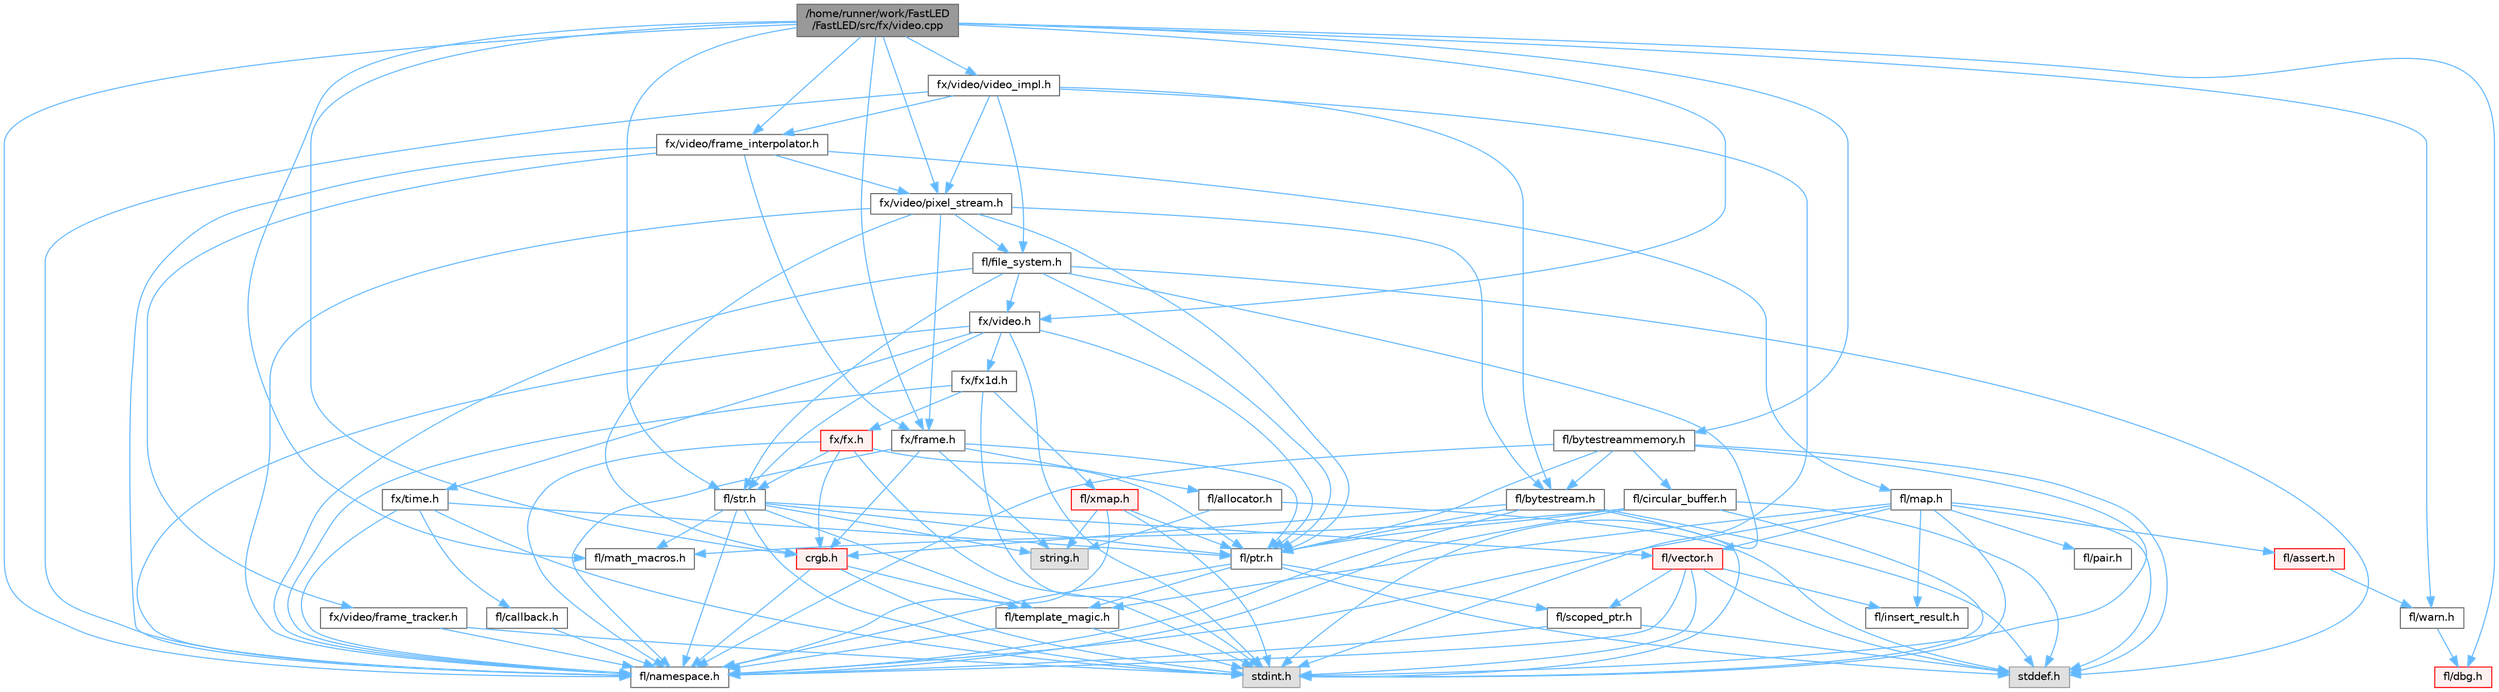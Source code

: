 digraph "/home/runner/work/FastLED/FastLED/src/fx/video.cpp"
{
 // LATEX_PDF_SIZE
  bgcolor="transparent";
  edge [fontname=Helvetica,fontsize=10,labelfontname=Helvetica,labelfontsize=10];
  node [fontname=Helvetica,fontsize=10,shape=box,height=0.2,width=0.4];
  Node1 [id="Node000001",label="/home/runner/work/FastLED\l/FastLED/src/fx/video.cpp",height=0.2,width=0.4,color="gray40", fillcolor="grey60", style="filled", fontcolor="black",tooltip=" "];
  Node1 -> Node2 [id="edge1_Node000001_Node000002",color="steelblue1",style="solid",tooltip=" "];
  Node2 [id="Node000002",label="fx/video.h",height=0.2,width=0.4,color="grey40", fillcolor="white", style="filled",URL="$dd/d78/video_8h.html",tooltip=" "];
  Node2 -> Node3 [id="edge2_Node000002_Node000003",color="steelblue1",style="solid",tooltip=" "];
  Node3 [id="Node000003",label="stdint.h",height=0.2,width=0.4,color="grey60", fillcolor="#E0E0E0", style="filled",tooltip=" "];
  Node2 -> Node4 [id="edge3_Node000002_Node000004",color="steelblue1",style="solid",tooltip=" "];
  Node4 [id="Node000004",label="fl/namespace.h",height=0.2,width=0.4,color="grey40", fillcolor="white", style="filled",URL="$df/d2a/namespace_8h.html",tooltip="Implements the FastLED namespace macros."];
  Node2 -> Node5 [id="edge4_Node000002_Node000005",color="steelblue1",style="solid",tooltip=" "];
  Node5 [id="Node000005",label="fl/ptr.h",height=0.2,width=0.4,color="grey40", fillcolor="white", style="filled",URL="$d7/df1/fl_2ptr_8h.html",tooltip=" "];
  Node5 -> Node6 [id="edge5_Node000005_Node000006",color="steelblue1",style="solid",tooltip=" "];
  Node6 [id="Node000006",label="stddef.h",height=0.2,width=0.4,color="grey60", fillcolor="#E0E0E0", style="filled",tooltip=" "];
  Node5 -> Node4 [id="edge6_Node000005_Node000004",color="steelblue1",style="solid",tooltip=" "];
  Node5 -> Node7 [id="edge7_Node000005_Node000007",color="steelblue1",style="solid",tooltip=" "];
  Node7 [id="Node000007",label="fl/scoped_ptr.h",height=0.2,width=0.4,color="grey40", fillcolor="white", style="filled",URL="$df/d28/fl_2scoped__ptr_8h.html",tooltip=" "];
  Node7 -> Node6 [id="edge8_Node000007_Node000006",color="steelblue1",style="solid",tooltip=" "];
  Node7 -> Node4 [id="edge9_Node000007_Node000004",color="steelblue1",style="solid",tooltip=" "];
  Node5 -> Node8 [id="edge10_Node000005_Node000008",color="steelblue1",style="solid",tooltip=" "];
  Node8 [id="Node000008",label="fl/template_magic.h",height=0.2,width=0.4,color="grey40", fillcolor="white", style="filled",URL="$d8/d0c/template__magic_8h.html",tooltip=" "];
  Node8 -> Node3 [id="edge11_Node000008_Node000003",color="steelblue1",style="solid",tooltip=" "];
  Node8 -> Node4 [id="edge12_Node000008_Node000004",color="steelblue1",style="solid",tooltip=" "];
  Node2 -> Node9 [id="edge13_Node000002_Node000009",color="steelblue1",style="solid",tooltip=" "];
  Node9 [id="Node000009",label="fx/fx1d.h",height=0.2,width=0.4,color="grey40", fillcolor="white", style="filled",URL="$da/d81/fx1d_8h.html",tooltip=" "];
  Node9 -> Node3 [id="edge14_Node000009_Node000003",color="steelblue1",style="solid",tooltip=" "];
  Node9 -> Node4 [id="edge15_Node000009_Node000004",color="steelblue1",style="solid",tooltip=" "];
  Node9 -> Node10 [id="edge16_Node000009_Node000010",color="steelblue1",style="solid",tooltip=" "];
  Node10 [id="Node000010",label="fl/xmap.h",height=0.2,width=0.4,color="red", fillcolor="#FFF0F0", style="filled",URL="$d5/d22/fl_2xmap_8h.html",tooltip=" "];
  Node10 -> Node3 [id="edge17_Node000010_Node000003",color="steelblue1",style="solid",tooltip=" "];
  Node10 -> Node11 [id="edge18_Node000010_Node000011",color="steelblue1",style="solid",tooltip=" "];
  Node11 [id="Node000011",label="string.h",height=0.2,width=0.4,color="grey60", fillcolor="#E0E0E0", style="filled",tooltip=" "];
  Node10 -> Node5 [id="edge19_Node000010_Node000005",color="steelblue1",style="solid",tooltip=" "];
  Node10 -> Node4 [id="edge20_Node000010_Node000004",color="steelblue1",style="solid",tooltip=" "];
  Node9 -> Node15 [id="edge21_Node000009_Node000015",color="steelblue1",style="solid",tooltip=" "];
  Node15 [id="Node000015",label="fx/fx.h",height=0.2,width=0.4,color="red", fillcolor="#FFF0F0", style="filled",URL="$d2/d0c/fx_8h.html",tooltip=" "];
  Node15 -> Node3 [id="edge22_Node000015_Node000003",color="steelblue1",style="solid",tooltip=" "];
  Node15 -> Node16 [id="edge23_Node000015_Node000016",color="steelblue1",style="solid",tooltip=" "];
  Node16 [id="Node000016",label="crgb.h",height=0.2,width=0.4,color="red", fillcolor="#FFF0F0", style="filled",URL="$db/dd1/crgb_8h.html",tooltip="Defines the red, green, and blue (RGB) pixel struct."];
  Node16 -> Node3 [id="edge24_Node000016_Node000003",color="steelblue1",style="solid",tooltip=" "];
  Node16 -> Node4 [id="edge25_Node000016_Node000004",color="steelblue1",style="solid",tooltip=" "];
  Node16 -> Node8 [id="edge26_Node000016_Node000008",color="steelblue1",style="solid",tooltip=" "];
  Node15 -> Node4 [id="edge27_Node000015_Node000004",color="steelblue1",style="solid",tooltip=" "];
  Node15 -> Node5 [id="edge28_Node000015_Node000005",color="steelblue1",style="solid",tooltip=" "];
  Node15 -> Node22 [id="edge29_Node000015_Node000022",color="steelblue1",style="solid",tooltip=" "];
  Node22 [id="Node000022",label="fl/str.h",height=0.2,width=0.4,color="grey40", fillcolor="white", style="filled",URL="$dc/d0e/fl_2str_8h.html",tooltip=" "];
  Node22 -> Node11 [id="edge30_Node000022_Node000011",color="steelblue1",style="solid",tooltip=" "];
  Node22 -> Node3 [id="edge31_Node000022_Node000003",color="steelblue1",style="solid",tooltip=" "];
  Node22 -> Node5 [id="edge32_Node000022_Node000005",color="steelblue1",style="solid",tooltip=" "];
  Node22 -> Node8 [id="edge33_Node000022_Node000008",color="steelblue1",style="solid",tooltip=" "];
  Node22 -> Node23 [id="edge34_Node000022_Node000023",color="steelblue1",style="solid",tooltip=" "];
  Node23 [id="Node000023",label="fl/vector.h",height=0.2,width=0.4,color="red", fillcolor="#FFF0F0", style="filled",URL="$d6/d68/vector_8h.html",tooltip=" "];
  Node23 -> Node3 [id="edge35_Node000023_Node000003",color="steelblue1",style="solid",tooltip=" "];
  Node23 -> Node6 [id="edge36_Node000023_Node000006",color="steelblue1",style="solid",tooltip=" "];
  Node23 -> Node4 [id="edge37_Node000023_Node000004",color="steelblue1",style="solid",tooltip=" "];
  Node23 -> Node7 [id="edge38_Node000023_Node000007",color="steelblue1",style="solid",tooltip=" "];
  Node23 -> Node25 [id="edge39_Node000023_Node000025",color="steelblue1",style="solid",tooltip=" "];
  Node25 [id="Node000025",label="fl/insert_result.h",height=0.2,width=0.4,color="grey40", fillcolor="white", style="filled",URL="$d1/d22/insert__result_8h.html",tooltip=" "];
  Node22 -> Node4 [id="edge40_Node000022_Node000004",color="steelblue1",style="solid",tooltip=" "];
  Node22 -> Node26 [id="edge41_Node000022_Node000026",color="steelblue1",style="solid",tooltip=" "];
  Node26 [id="Node000026",label="fl/math_macros.h",height=0.2,width=0.4,color="grey40", fillcolor="white", style="filled",URL="$d0/d19/fl_2math__macros_8h.html",tooltip=" "];
  Node2 -> Node28 [id="edge42_Node000002_Node000028",color="steelblue1",style="solid",tooltip=" "];
  Node28 [id="Node000028",label="fx/time.h",height=0.2,width=0.4,color="grey40", fillcolor="white", style="filled",URL="$de/df7/time_8h.html",tooltip=" "];
  Node28 -> Node3 [id="edge43_Node000028_Node000003",color="steelblue1",style="solid",tooltip=" "];
  Node28 -> Node5 [id="edge44_Node000028_Node000005",color="steelblue1",style="solid",tooltip=" "];
  Node28 -> Node29 [id="edge45_Node000028_Node000029",color="steelblue1",style="solid",tooltip=" "];
  Node29 [id="Node000029",label="fl/callback.h",height=0.2,width=0.4,color="grey40", fillcolor="white", style="filled",URL="$da/d05/callback_8h.html",tooltip=" "];
  Node29 -> Node4 [id="edge46_Node000029_Node000004",color="steelblue1",style="solid",tooltip=" "];
  Node28 -> Node4 [id="edge47_Node000028_Node000004",color="steelblue1",style="solid",tooltip=" "];
  Node2 -> Node22 [id="edge48_Node000002_Node000022",color="steelblue1",style="solid",tooltip=" "];
  Node1 -> Node16 [id="edge49_Node000001_Node000016",color="steelblue1",style="solid",tooltip=" "];
  Node1 -> Node30 [id="edge50_Node000001_Node000030",color="steelblue1",style="solid",tooltip=" "];
  Node30 [id="Node000030",label="fx/video/pixel_stream.h",height=0.2,width=0.4,color="grey40", fillcolor="white", style="filled",URL="$d3/dfa/pixel__stream_8h.html",tooltip=" "];
  Node30 -> Node4 [id="edge51_Node000030_Node000004",color="steelblue1",style="solid",tooltip=" "];
  Node30 -> Node16 [id="edge52_Node000030_Node000016",color="steelblue1",style="solid",tooltip=" "];
  Node30 -> Node5 [id="edge53_Node000030_Node000005",color="steelblue1",style="solid",tooltip=" "];
  Node30 -> Node31 [id="edge54_Node000030_Node000031",color="steelblue1",style="solid",tooltip=" "];
  Node31 [id="Node000031",label="fl/bytestream.h",height=0.2,width=0.4,color="grey40", fillcolor="white", style="filled",URL="$dd/d2b/bytestream_8h.html",tooltip=" "];
  Node31 -> Node6 [id="edge55_Node000031_Node000006",color="steelblue1",style="solid",tooltip=" "];
  Node31 -> Node3 [id="edge56_Node000031_Node000003",color="steelblue1",style="solid",tooltip=" "];
  Node31 -> Node4 [id="edge57_Node000031_Node000004",color="steelblue1",style="solid",tooltip=" "];
  Node31 -> Node5 [id="edge58_Node000031_Node000005",color="steelblue1",style="solid",tooltip=" "];
  Node31 -> Node16 [id="edge59_Node000031_Node000016",color="steelblue1",style="solid",tooltip=" "];
  Node30 -> Node32 [id="edge60_Node000030_Node000032",color="steelblue1",style="solid",tooltip=" "];
  Node32 [id="Node000032",label="fl/file_system.h",height=0.2,width=0.4,color="grey40", fillcolor="white", style="filled",URL="$d9/d28/fl_2file__system_8h.html",tooltip=" "];
  Node32 -> Node3 [id="edge61_Node000032_Node000003",color="steelblue1",style="solid",tooltip=" "];
  Node32 -> Node6 [id="edge62_Node000032_Node000006",color="steelblue1",style="solid",tooltip=" "];
  Node32 -> Node4 [id="edge63_Node000032_Node000004",color="steelblue1",style="solid",tooltip=" "];
  Node32 -> Node5 [id="edge64_Node000032_Node000005",color="steelblue1",style="solid",tooltip=" "];
  Node32 -> Node2 [id="edge65_Node000032_Node000002",color="steelblue1",style="solid",tooltip=" "];
  Node32 -> Node22 [id="edge66_Node000032_Node000022",color="steelblue1",style="solid",tooltip=" "];
  Node30 -> Node33 [id="edge67_Node000030_Node000033",color="steelblue1",style="solid",tooltip=" "];
  Node33 [id="Node000033",label="fx/frame.h",height=0.2,width=0.4,color="grey40", fillcolor="white", style="filled",URL="$df/d7d/frame_8h.html",tooltip=" "];
  Node33 -> Node11 [id="edge68_Node000033_Node000011",color="steelblue1",style="solid",tooltip=" "];
  Node33 -> Node4 [id="edge69_Node000033_Node000004",color="steelblue1",style="solid",tooltip=" "];
  Node33 -> Node16 [id="edge70_Node000033_Node000016",color="steelblue1",style="solid",tooltip=" "];
  Node33 -> Node5 [id="edge71_Node000033_Node000005",color="steelblue1",style="solid",tooltip=" "];
  Node33 -> Node14 [id="edge72_Node000033_Node000014",color="steelblue1",style="solid",tooltip=" "];
  Node14 [id="Node000014",label="fl/allocator.h",height=0.2,width=0.4,color="grey40", fillcolor="white", style="filled",URL="$d2/d6f/fl_2allocator_8h.html",tooltip=" "];
  Node14 -> Node6 [id="edge73_Node000014_Node000006",color="steelblue1",style="solid",tooltip=" "];
  Node14 -> Node11 [id="edge74_Node000014_Node000011",color="steelblue1",style="solid",tooltip=" "];
  Node1 -> Node33 [id="edge75_Node000001_Node000033",color="steelblue1",style="solid",tooltip=" "];
  Node1 -> Node34 [id="edge76_Node000001_Node000034",color="steelblue1",style="solid",tooltip=" "];
  Node34 [id="Node000034",label="fx/video/frame_interpolator.h",height=0.2,width=0.4,color="grey40", fillcolor="white", style="filled",URL="$d3/dda/frame__interpolator_8h.html",tooltip=" "];
  Node34 -> Node35 [id="edge77_Node000034_Node000035",color="steelblue1",style="solid",tooltip=" "];
  Node35 [id="Node000035",label="fl/map.h",height=0.2,width=0.4,color="grey40", fillcolor="white", style="filled",URL="$dc/db7/map_8h.html",tooltip=" "];
  Node35 -> Node3 [id="edge78_Node000035_Node000003",color="steelblue1",style="solid",tooltip=" "];
  Node35 -> Node6 [id="edge79_Node000035_Node000006",color="steelblue1",style="solid",tooltip=" "];
  Node35 -> Node4 [id="edge80_Node000035_Node000004",color="steelblue1",style="solid",tooltip=" "];
  Node35 -> Node23 [id="edge81_Node000035_Node000023",color="steelblue1",style="solid",tooltip=" "];
  Node35 -> Node8 [id="edge82_Node000035_Node000008",color="steelblue1",style="solid",tooltip=" "];
  Node35 -> Node25 [id="edge83_Node000035_Node000025",color="steelblue1",style="solid",tooltip=" "];
  Node35 -> Node36 [id="edge84_Node000035_Node000036",color="steelblue1",style="solid",tooltip=" "];
  Node36 [id="Node000036",label="fl/pair.h",height=0.2,width=0.4,color="grey40", fillcolor="white", style="filled",URL="$d3/d41/pair_8h.html",tooltip=" "];
  Node35 -> Node37 [id="edge85_Node000035_Node000037",color="steelblue1",style="solid",tooltip=" "];
  Node37 [id="Node000037",label="fl/assert.h",height=0.2,width=0.4,color="red", fillcolor="#FFF0F0", style="filled",URL="$dc/da7/assert_8h.html",tooltip=" "];
  Node37 -> Node38 [id="edge86_Node000037_Node000038",color="steelblue1",style="solid",tooltip=" "];
  Node38 [id="Node000038",label="fl/warn.h",height=0.2,width=0.4,color="grey40", fillcolor="white", style="filled",URL="$de/d77/warn_8h.html",tooltip=" "];
  Node38 -> Node39 [id="edge87_Node000038_Node000039",color="steelblue1",style="solid",tooltip=" "];
  Node39 [id="Node000039",label="fl/dbg.h",height=0.2,width=0.4,color="red", fillcolor="#FFF0F0", style="filled",URL="$d6/d01/dbg_8h.html",tooltip=" "];
  Node34 -> Node30 [id="edge88_Node000034_Node000030",color="steelblue1",style="solid",tooltip=" "];
  Node34 -> Node33 [id="edge89_Node000034_Node000033",color="steelblue1",style="solid",tooltip=" "];
  Node34 -> Node41 [id="edge90_Node000034_Node000041",color="steelblue1",style="solid",tooltip=" "];
  Node41 [id="Node000041",label="fx/video/frame_tracker.h",height=0.2,width=0.4,color="grey40", fillcolor="white", style="filled",URL="$d2/df7/frame__tracker_8h.html",tooltip=" "];
  Node41 -> Node3 [id="edge91_Node000041_Node000003",color="steelblue1",style="solid",tooltip=" "];
  Node41 -> Node4 [id="edge92_Node000041_Node000004",color="steelblue1",style="solid",tooltip=" "];
  Node34 -> Node4 [id="edge93_Node000034_Node000004",color="steelblue1",style="solid",tooltip=" "];
  Node1 -> Node39 [id="edge94_Node000001_Node000039",color="steelblue1",style="solid",tooltip=" "];
  Node1 -> Node22 [id="edge95_Node000001_Node000022",color="steelblue1",style="solid",tooltip=" "];
  Node1 -> Node38 [id="edge96_Node000001_Node000038",color="steelblue1",style="solid",tooltip=" "];
  Node1 -> Node26 [id="edge97_Node000001_Node000026",color="steelblue1",style="solid",tooltip=" "];
  Node1 -> Node42 [id="edge98_Node000001_Node000042",color="steelblue1",style="solid",tooltip=" "];
  Node42 [id="Node000042",label="fx/video/video_impl.h",height=0.2,width=0.4,color="grey40", fillcolor="white", style="filled",URL="$d5/d82/video__impl_8h.html",tooltip=" "];
  Node42 -> Node3 [id="edge99_Node000042_Node000003",color="steelblue1",style="solid",tooltip=" "];
  Node42 -> Node31 [id="edge100_Node000042_Node000031",color="steelblue1",style="solid",tooltip=" "];
  Node42 -> Node30 [id="edge101_Node000042_Node000030",color="steelblue1",style="solid",tooltip=" "];
  Node42 -> Node34 [id="edge102_Node000042_Node000034",color="steelblue1",style="solid",tooltip=" "];
  Node42 -> Node32 [id="edge103_Node000042_Node000032",color="steelblue1",style="solid",tooltip=" "];
  Node42 -> Node4 [id="edge104_Node000042_Node000004",color="steelblue1",style="solid",tooltip=" "];
  Node1 -> Node43 [id="edge105_Node000001_Node000043",color="steelblue1",style="solid",tooltip=" "];
  Node43 [id="Node000043",label="fl/bytestreammemory.h",height=0.2,width=0.4,color="grey40", fillcolor="white", style="filled",URL="$d1/d24/bytestreammemory_8h.html",tooltip=" "];
  Node43 -> Node6 [id="edge106_Node000043_Node000006",color="steelblue1",style="solid",tooltip=" "];
  Node43 -> Node3 [id="edge107_Node000043_Node000003",color="steelblue1",style="solid",tooltip=" "];
  Node43 -> Node4 [id="edge108_Node000043_Node000004",color="steelblue1",style="solid",tooltip=" "];
  Node43 -> Node5 [id="edge109_Node000043_Node000005",color="steelblue1",style="solid",tooltip=" "];
  Node43 -> Node31 [id="edge110_Node000043_Node000031",color="steelblue1",style="solid",tooltip=" "];
  Node43 -> Node44 [id="edge111_Node000043_Node000044",color="steelblue1",style="solid",tooltip=" "];
  Node44 [id="Node000044",label="fl/circular_buffer.h",height=0.2,width=0.4,color="grey40", fillcolor="white", style="filled",URL="$d9/d43/circular__buffer_8h.html",tooltip=" "];
  Node44 -> Node6 [id="edge112_Node000044_Node000006",color="steelblue1",style="solid",tooltip=" "];
  Node44 -> Node3 [id="edge113_Node000044_Node000003",color="steelblue1",style="solid",tooltip=" "];
  Node44 -> Node4 [id="edge114_Node000044_Node000004",color="steelblue1",style="solid",tooltip=" "];
  Node44 -> Node5 [id="edge115_Node000044_Node000005",color="steelblue1",style="solid",tooltip=" "];
  Node44 -> Node26 [id="edge116_Node000044_Node000026",color="steelblue1",style="solid",tooltip=" "];
  Node1 -> Node4 [id="edge117_Node000001_Node000004",color="steelblue1",style="solid",tooltip=" "];
}
